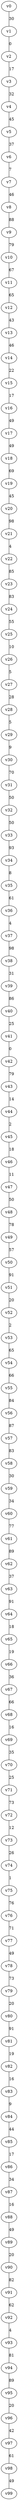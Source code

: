 graph gn100_dfs {
v0 -- v1 [label = "30"];
v1 -- v2 [label = "0"];
v2 -- v3 [label = "17"];
v3 -- v4 [label = "32"];
v4 -- v5 [label = "45"];
v5 -- v6 [label = "37"];
v6 -- v7 [label = "7"];
v7 -- v8 [label = "46"];
v8 -- v9 [label = "88"];
v9 -- v10 [label = "79"];
v10 -- v11 [label = "67"];
v11 -- v12 [label = "65"];
v12 -- v13 [label = "43"];
v13 -- v14 [label = "46"];
v14 -- v15 [label = "22"];
v15 -- v16 [label = "17"];
v16 -- v17 [label = "49"];
v17 -- v18 [label = "49"];
v18 -- v19 [label = "69"];
v19 -- v20 [label = "45"];
v20 -- v21 [label = "98"];
v21 -- v22 [label = "4"];
v22 -- v23 [label = "85"];
v23 -- v24 [label = "83"];
v24 -- v25 [label = "55"];
v25 -- v26 [label = "10"];
v26 -- v27 [label = "5"];
v27 -- v28 [label = "28"];
v28 -- v29 [label = "5"];
v29 -- v30 [label = "9"];
v30 -- v31 [label = "70"];
v31 -- v32 [label = "50"];
v32 -- v33 [label = "50"];
v33 -- v34 [label = "93"];
v34 -- v35 [label = "8"];
v35 -- v36 [label = "61"];
v36 -- v37 [label = "4"];
v37 -- v38 [label = "98"];
v38 -- v39 [label = "31"];
v39 -- v40 [label = "86"];
v40 -- v41 [label = "25"];
v41 -- v42 [label = "0"];
v42 -- v43 [label = "79"];
v43 -- v44 [label = "14"];
v44 -- v45 [label = "2"];
v45 -- v46 [label = "18"];
v46 -- v47 [label = "11"];
v47 -- v48 [label = "50"];
v48 -- v49 [label = "78"];
v49 -- v50 [label = "57"];
v50 -- v51 [label = "91"];
v51 -- v52 [label = "20"];
v52 -- v53 [label = "2"];
v53 -- v54 [label = "65"];
v54 -- v55 [label = "66"];
v55 -- v56 [label = "84"];
v56 -- v57 [label = "87"];
v57 -- v58 [label = "83"];
v58 -- v59 [label = "30"];
v59 -- v60 [label = "34"];
v60 -- v61 [label = "77"];
v61 -- v62 [label = "89"];
v62 -- v63 [label = "37"];
v63 -- v64 [label = "91"];
v64 -- v65 [label = "18"];
v65 -- v66 [label = "19"];
v66 -- v67 [label = "36"];
v67 -- v68 [label = "66"];
v68 -- v69 [label = "16"];
v69 -- v70 [label = "35"];
v70 -- v71 [label = "25"];
v71 -- v72 [label = "73"];
v72 -- v73 [label = "12"];
v73 -- v74 [label = "26"];
v74 -- v75 [label = "1"];
v75 -- v76 [label = "76"];
v76 -- v77 [label = "71"];
v77 -- v78 [label = "49"];
v78 -- v79 [label = "73"];
v79 -- v80 [label = "20"];
v80 -- v81 [label = "91"];
v81 -- v82 [label = "19"];
v82 -- v83 [label = "16"];
v83 -- v84 [label = "9"];
v84 -- v85 [label = "44"];
v85 -- v86 [label = "17"];
v86 -- v87 [label = "34"];
v87 -- v88 [label = "16"];
v88 -- v89 [label = "49"];
v89 -- v90 [label = "20"];
v90 -- v91 [label = "82"];
v91 -- v92 [label = "62"];
v92 -- v93 [label = "4"];
v93 -- v94 [label = "81"];
v94 -- v95 [label = "89"];
v95 -- v96 [label = "20"];
v96 -- v97 [label = "42"];
v97 -- v98 [label = "61"];
v98 -- v99 [label = "49"];
}
// vertices = 100
// edges = 99
// total_weight = 4397
// runtime = 0.018962 sec
// memory = 3.38672 MB